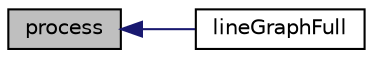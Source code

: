 digraph "process"
{
  edge [fontname="Helvetica",fontsize="10",labelfontname="Helvetica",labelfontsize="10"];
  node [fontname="Helvetica",fontsize="10",shape=record];
  rankdir="LR";
  Node66 [label="process",height=0.2,width=0.4,color="black", fillcolor="grey75", style="filled", fontcolor="black"];
  Node66 -> Node67 [dir="back",color="midnightblue",fontsize="10",style="solid",fontname="Helvetica"];
  Node67 [label="lineGraphFull",height=0.2,width=0.4,color="black", fillcolor="white", style="filled",URL="$lineGraphFull_8c.html#a337d9496ccf3fd17bf9bde910d1916d9"];
}
